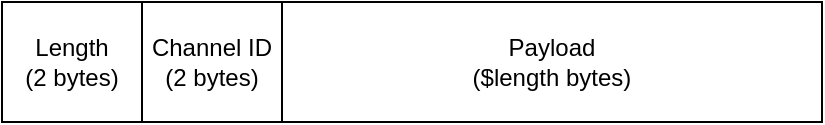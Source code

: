 <mxfile version="21.6.8" type="device">
  <diagram name="Página-1" id="N1r0uMiinhnDOxKA0FRR">
    <mxGraphModel dx="920" dy="617" grid="1" gridSize="10" guides="1" tooltips="1" connect="1" arrows="1" fold="1" page="1" pageScale="1" pageWidth="827" pageHeight="1169" math="0" shadow="0">
      <root>
        <mxCell id="0" />
        <mxCell id="1" parent="0" />
        <mxCell id="-6vDyyXew504VjnUr2za-1" value="Length&lt;br&gt;(2 bytes)" style="rounded=0;whiteSpace=wrap;html=1;fillColor=none;" parent="1" vertex="1">
          <mxGeometry x="120" y="180" width="70" height="60" as="geometry" />
        </mxCell>
        <mxCell id="-6vDyyXew504VjnUr2za-2" value="Channel ID&lt;br&gt;(2 bytes)" style="rounded=0;whiteSpace=wrap;html=1;fillColor=none;" parent="1" vertex="1">
          <mxGeometry x="190" y="180" width="70" height="60" as="geometry" />
        </mxCell>
        <mxCell id="-6vDyyXew504VjnUr2za-3" value="Payload&lt;br&gt;($length bytes)" style="rounded=0;whiteSpace=wrap;html=1;fillColor=none;" parent="1" vertex="1">
          <mxGeometry x="260" y="180" width="270" height="60" as="geometry" />
        </mxCell>
      </root>
    </mxGraphModel>
  </diagram>
</mxfile>
